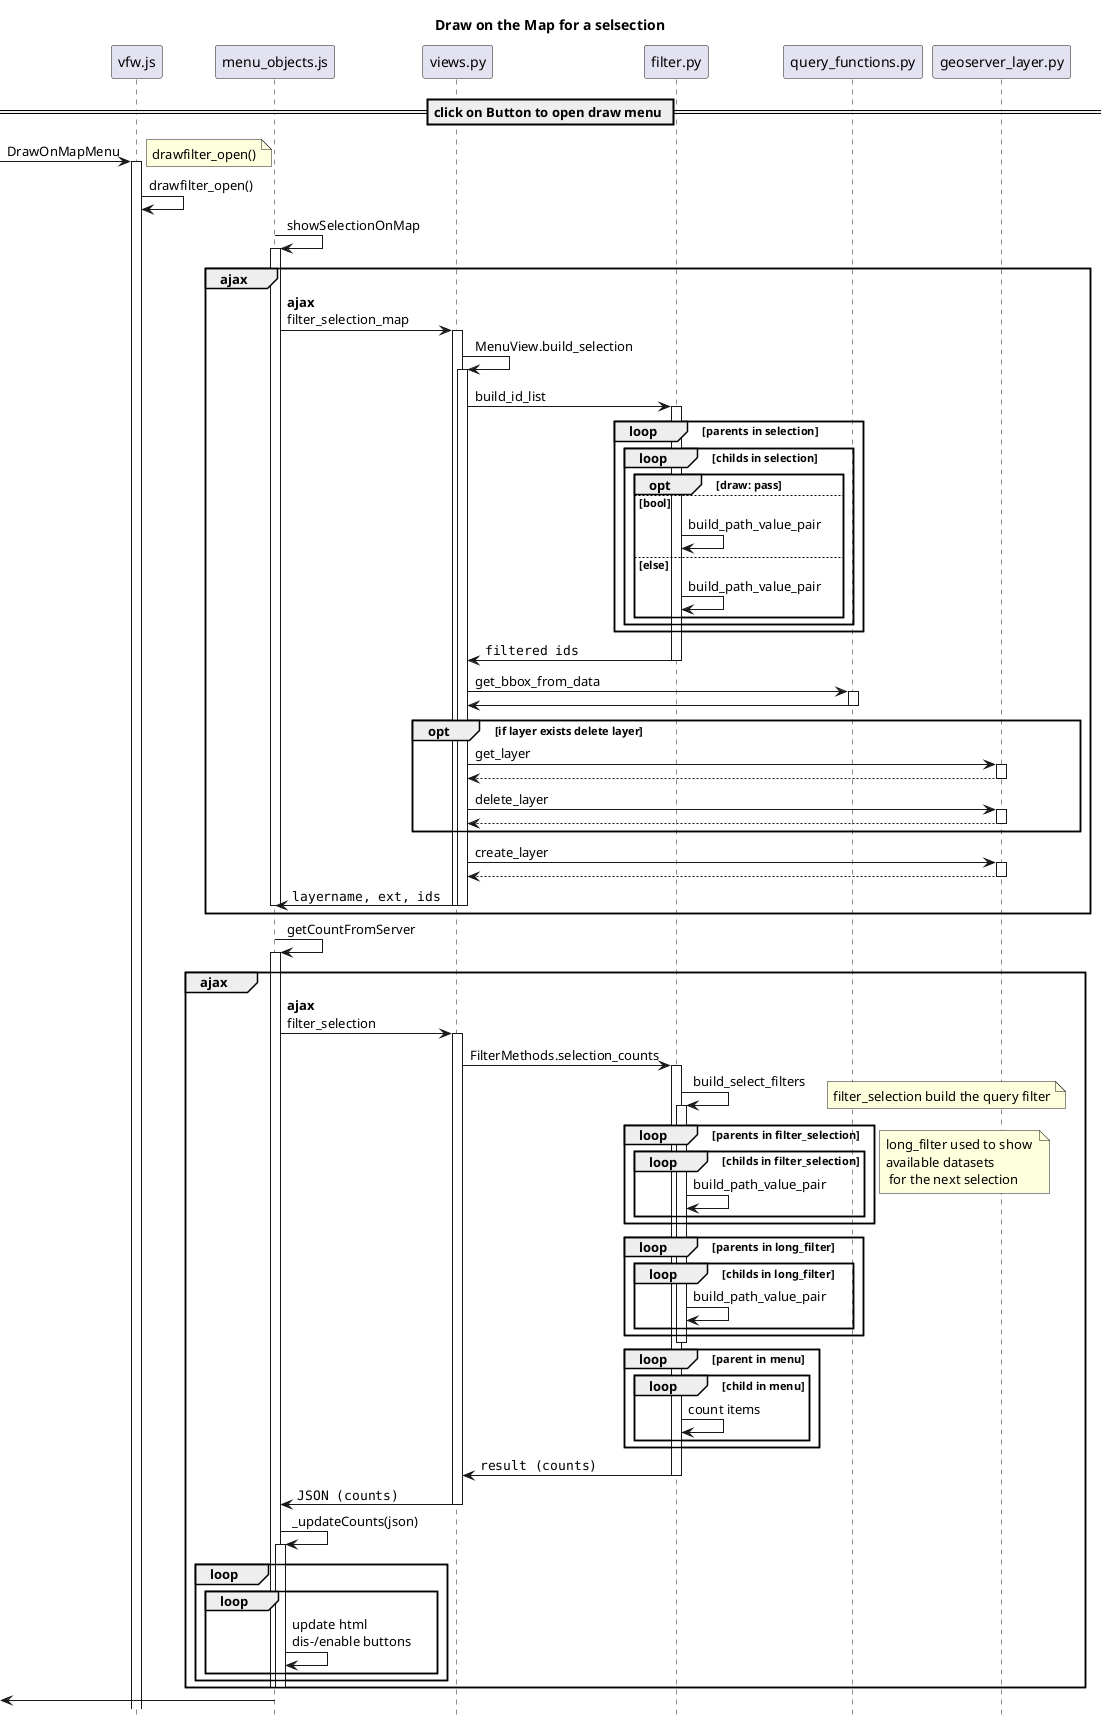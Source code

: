 @startuml
title Draw on the Map for a selsection

hide footbox


== click on Button to open draw menu ==
[-> vfw.js ++: DrawOnMapMenu
note left: drawfilter_open()
vfw.js -> vfw.js: drawfilter_open()




' checkSiblings checks what is clicked
menu_objects.js -> menu_objects.js ++: showSelectionOnMap
group ajax
menu_objects.js -> views.py ++: **ajax**\nfilter_selection_map
views.py -> views.py ++: MenuView.build_selection
views.py -> filter.py ++: build_id_list
loop parents in selection
    loop childs in selection
        opt draw: pass
        else bool
            filter.py -> filter.py: build_path_value_pair
        else else
            filter.py -> filter.py: build_path_value_pair
        end
    end
end
views.py <- filter.py : ""filtered ids""
deactivate filter.py
views.py -> query_functions.py ++: get_bbox_from_data
views.py <- query_functions.py --
opt if layer exists delete layer
    views.py -> geoserver_layer.py ++: get_layer
    return

    views.py -> geoserver_layer.py ++: delete_layer
    return
end
views.py -> geoserver_layer.py ++: create_layer
return
menu_objects.js <- views.py --: ""layername, ext, ids""
deactivate views.py
deactivate menu_objects.js
end

menu_objects.js -> menu_objects.js ++: getCountFromServer
group ajax
menu_objects.js -> views.py ++: **ajax**\nfilter_selection
views.py -> filter.py ++: FilterMethods.selection_counts
filter.py -> filter.py ++: build_select_filters
loop parents in filter_selection
note right: filter_selection build the query filter
    loop childs in filter_selection
        filter.py -> filter.py: build_path_value_pair
    end
end

loop parents in long_filter
    loop childs in long_filter
note left: long_filter used to show \navailable datasets\n for the next selection
        filter.py -> filter.py: build_path_value_pair
    end
end
deactivate filter.py

loop parent in menu
    loop child in menu
        filter.py -> filter.py: count items
    end
end
views.py <- filter.py --: ""result (counts)""
menu_objects.js <- views.py --: ""JSON (counts)""
menu_objects.js -> menu_objects.js ++: _updateCounts(json)
loop
    loop
        menu_objects.js -> menu_objects.js: update html \ndis-/enable buttons
    end
end
deactivate menu_objects.js
deactivate menu_objects.js
deactivate menu_objects.js
end
[<- menu_objects.js



@enduml
-----------------------------------------------------------------------
